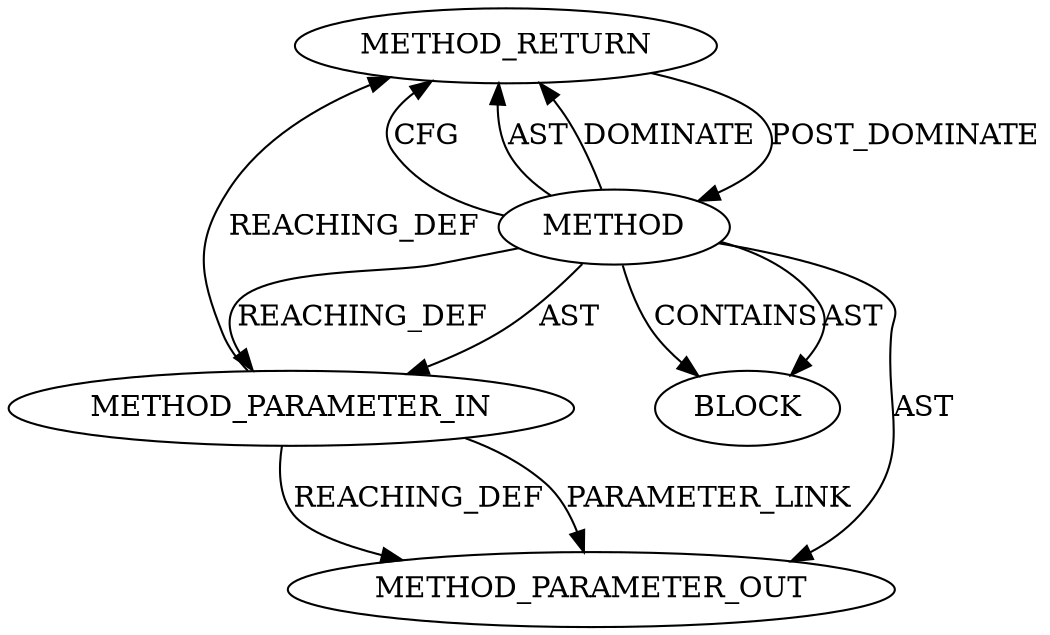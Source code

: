 digraph {
  12340 [label=METHOD_RETURN ORDER=2 CODE="RET" TYPE_FULL_NAME="ANY" EVALUATION_STRATEGY="BY_VALUE"]
  12337 [label=METHOD AST_PARENT_TYPE="NAMESPACE_BLOCK" AST_PARENT_FULL_NAME="<global>" ORDER=0 CODE="<empty>" FULL_NAME="ceph_decode_32" IS_EXTERNAL=true FILENAME="<empty>" SIGNATURE="" NAME="ceph_decode_32"]
  13432 [label=METHOD_PARAMETER_OUT ORDER=1 CODE="p1" IS_VARIADIC=false TYPE_FULL_NAME="ANY" EVALUATION_STRATEGY="BY_VALUE" INDEX=1 NAME="p1"]
  12338 [label=METHOD_PARAMETER_IN ORDER=1 CODE="p1" IS_VARIADIC=false TYPE_FULL_NAME="ANY" EVALUATION_STRATEGY="BY_VALUE" INDEX=1 NAME="p1"]
  12339 [label=BLOCK ORDER=1 ARGUMENT_INDEX=1 CODE="<empty>" TYPE_FULL_NAME="ANY"]
  12338 -> 13432 [label=REACHING_DEF VARIABLE="p1"]
  12337 -> 12339 [label=CONTAINS ]
  12337 -> 12340 [label=CFG ]
  12337 -> 12340 [label=AST ]
  12337 -> 12340 [label=DOMINATE ]
  12337 -> 12338 [label=AST ]
  12338 -> 12340 [label=REACHING_DEF VARIABLE="p1"]
  12337 -> 13432 [label=AST ]
  12337 -> 12339 [label=AST ]
  12340 -> 12337 [label=POST_DOMINATE ]
  12338 -> 13432 [label=PARAMETER_LINK ]
  12337 -> 12338 [label=REACHING_DEF VARIABLE=""]
}
